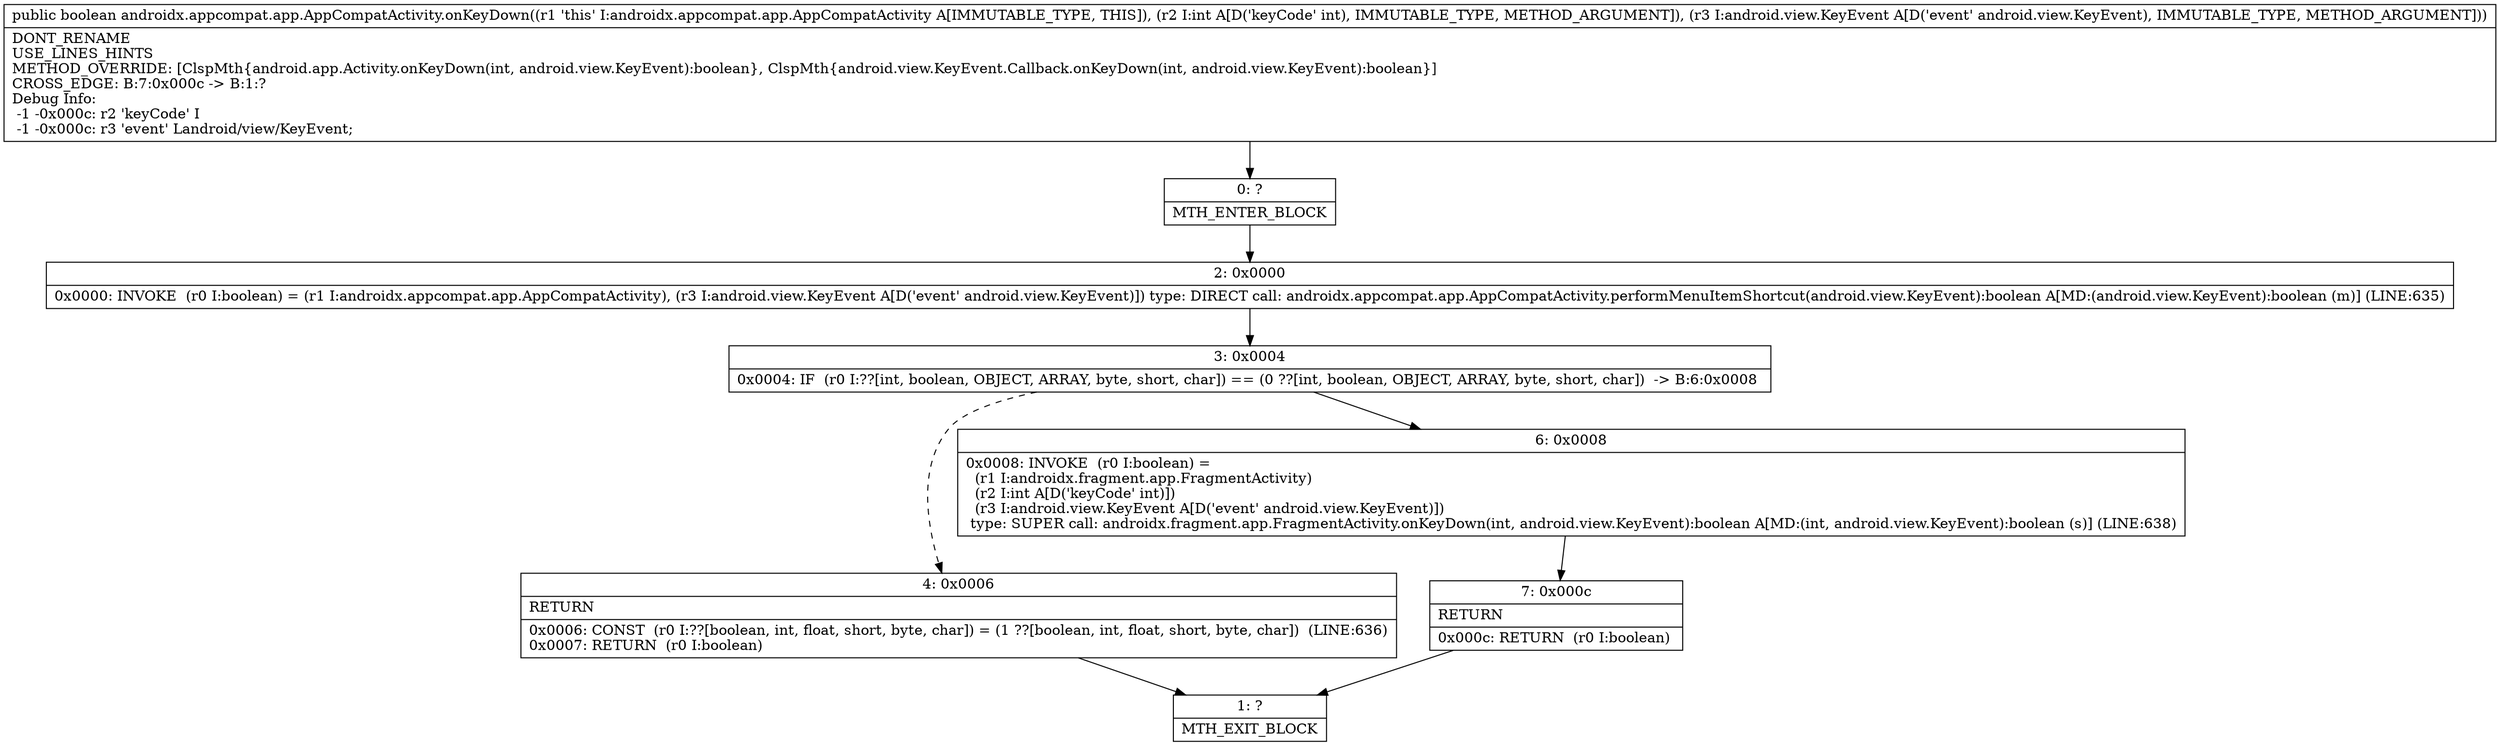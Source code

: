 digraph "CFG forandroidx.appcompat.app.AppCompatActivity.onKeyDown(ILandroid\/view\/KeyEvent;)Z" {
Node_0 [shape=record,label="{0\:\ ?|MTH_ENTER_BLOCK\l}"];
Node_2 [shape=record,label="{2\:\ 0x0000|0x0000: INVOKE  (r0 I:boolean) = (r1 I:androidx.appcompat.app.AppCompatActivity), (r3 I:android.view.KeyEvent A[D('event' android.view.KeyEvent)]) type: DIRECT call: androidx.appcompat.app.AppCompatActivity.performMenuItemShortcut(android.view.KeyEvent):boolean A[MD:(android.view.KeyEvent):boolean (m)] (LINE:635)\l}"];
Node_3 [shape=record,label="{3\:\ 0x0004|0x0004: IF  (r0 I:??[int, boolean, OBJECT, ARRAY, byte, short, char]) == (0 ??[int, boolean, OBJECT, ARRAY, byte, short, char])  \-\> B:6:0x0008 \l}"];
Node_4 [shape=record,label="{4\:\ 0x0006|RETURN\l|0x0006: CONST  (r0 I:??[boolean, int, float, short, byte, char]) = (1 ??[boolean, int, float, short, byte, char])  (LINE:636)\l0x0007: RETURN  (r0 I:boolean) \l}"];
Node_1 [shape=record,label="{1\:\ ?|MTH_EXIT_BLOCK\l}"];
Node_6 [shape=record,label="{6\:\ 0x0008|0x0008: INVOKE  (r0 I:boolean) = \l  (r1 I:androidx.fragment.app.FragmentActivity)\l  (r2 I:int A[D('keyCode' int)])\l  (r3 I:android.view.KeyEvent A[D('event' android.view.KeyEvent)])\l type: SUPER call: androidx.fragment.app.FragmentActivity.onKeyDown(int, android.view.KeyEvent):boolean A[MD:(int, android.view.KeyEvent):boolean (s)] (LINE:638)\l}"];
Node_7 [shape=record,label="{7\:\ 0x000c|RETURN\l|0x000c: RETURN  (r0 I:boolean) \l}"];
MethodNode[shape=record,label="{public boolean androidx.appcompat.app.AppCompatActivity.onKeyDown((r1 'this' I:androidx.appcompat.app.AppCompatActivity A[IMMUTABLE_TYPE, THIS]), (r2 I:int A[D('keyCode' int), IMMUTABLE_TYPE, METHOD_ARGUMENT]), (r3 I:android.view.KeyEvent A[D('event' android.view.KeyEvent), IMMUTABLE_TYPE, METHOD_ARGUMENT]))  | DONT_RENAME\lUSE_LINES_HINTS\lMETHOD_OVERRIDE: [ClspMth\{android.app.Activity.onKeyDown(int, android.view.KeyEvent):boolean\}, ClspMth\{android.view.KeyEvent.Callback.onKeyDown(int, android.view.KeyEvent):boolean\}]\lCROSS_EDGE: B:7:0x000c \-\> B:1:?\lDebug Info:\l  \-1 \-0x000c: r2 'keyCode' I\l  \-1 \-0x000c: r3 'event' Landroid\/view\/KeyEvent;\l}"];
MethodNode -> Node_0;Node_0 -> Node_2;
Node_2 -> Node_3;
Node_3 -> Node_4[style=dashed];
Node_3 -> Node_6;
Node_4 -> Node_1;
Node_6 -> Node_7;
Node_7 -> Node_1;
}


